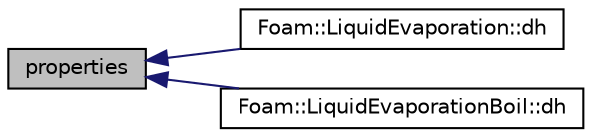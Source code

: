 digraph "properties"
{
  bgcolor="transparent";
  edge [fontname="Helvetica",fontsize="10",labelfontname="Helvetica",labelfontsize="10"];
  node [fontname="Helvetica",fontsize="10",shape=record];
  rankdir="LR";
  Node1 [label="properties",height=0.2,width=0.4,color="black", fillcolor="grey75", style="filled", fontcolor="black"];
  Node1 -> Node2 [dir="back",color="midnightblue",fontsize="10",style="solid",fontname="Helvetica"];
  Node2 [label="Foam::LiquidEvaporation::dh",height=0.2,width=0.4,color="black",URL="$a01355.html#a269260e9dec7679dc167e6ae42afaef9",tooltip="Return the enthalpy per unit mass. "];
  Node1 -> Node3 [dir="back",color="midnightblue",fontsize="10",style="solid",fontname="Helvetica"];
  Node3 [label="Foam::LiquidEvaporationBoil::dh",height=0.2,width=0.4,color="black",URL="$a01356.html#a269260e9dec7679dc167e6ae42afaef9",tooltip="Return the enthalpy per unit mass. "];
}
